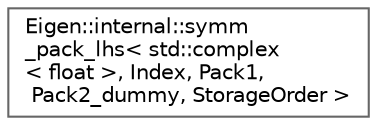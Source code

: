 digraph "Graphical Class Hierarchy"
{
 // LATEX_PDF_SIZE
  bgcolor="transparent";
  edge [fontname=Helvetica,fontsize=10,labelfontname=Helvetica,labelfontsize=10];
  node [fontname=Helvetica,fontsize=10,shape=box,height=0.2,width=0.4];
  rankdir="LR";
  Node0 [id="Node000000",label="Eigen::internal::symm\l_pack_lhs\< std::complex\l\< float \>, Index, Pack1,\l Pack2_dummy, StorageOrder \>",height=0.2,width=0.4,color="grey40", fillcolor="white", style="filled",URL="$structEigen_1_1internal_1_1symm__pack__lhs_3_01std_1_1complex_3_01float_01_4_00_01Index_00_01Pacd2781f60f2b8c669ab46301e284f5028.html",tooltip=" "];
}
